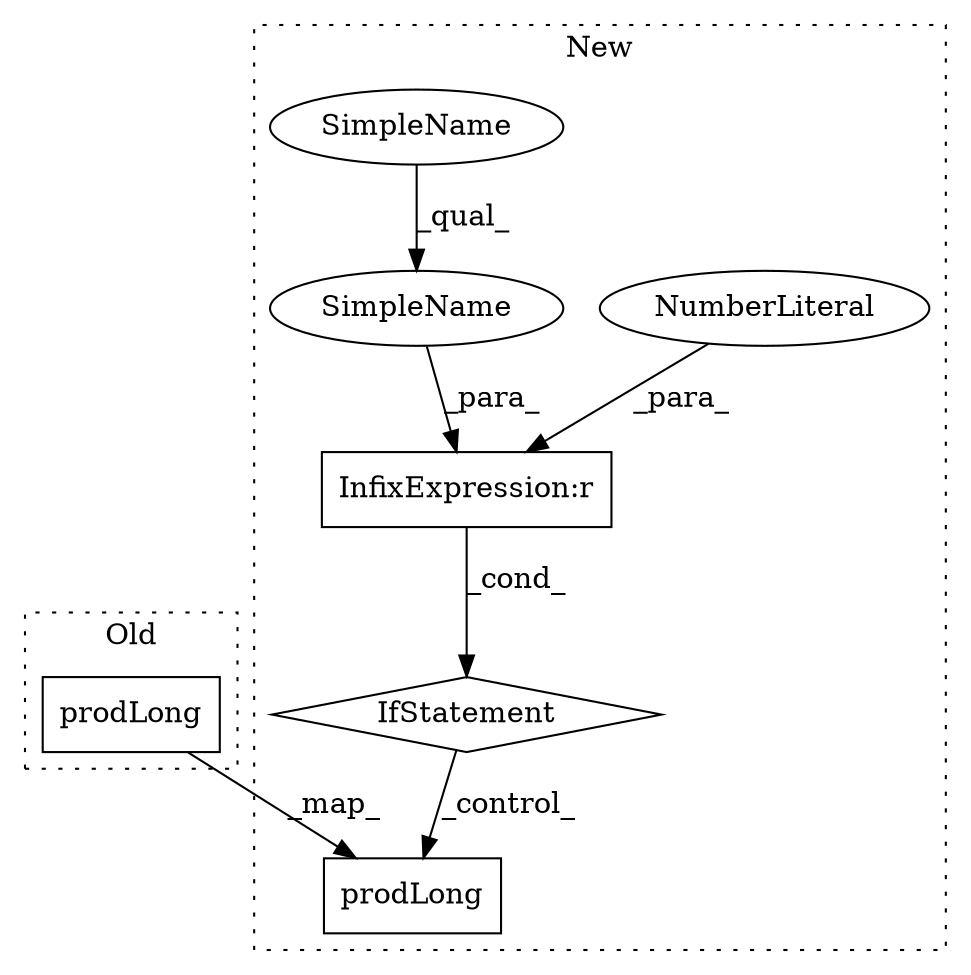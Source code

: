 digraph G {
subgraph cluster0 {
1 [label="prodLong" a="32" s="13862,13876" l="9,1" shape="box"];
label = "Old";
style="dotted";
}
subgraph cluster1 {
2 [label="prodLong" a="32" s="13720,13734" l="9,1" shape="box"];
3 [label="InfixExpression:r" a="27" s="13698" l="4" shape="box"];
4 [label="NumberLiteral" a="34" s="13702" l="1" shape="ellipse"];
5 [label="IfStatement" a="25" s="13703" l="3" shape="diamond"];
6 [label="SimpleName" a="42" s="13686" l="12" shape="ellipse"];
7 [label="SimpleName" a="42" s="13686" l="5" shape="ellipse"];
label = "New";
style="dotted";
}
1 -> 2 [label="_map_"];
3 -> 5 [label="_cond_"];
4 -> 3 [label="_para_"];
5 -> 2 [label="_control_"];
6 -> 3 [label="_para_"];
7 -> 6 [label="_qual_"];
}